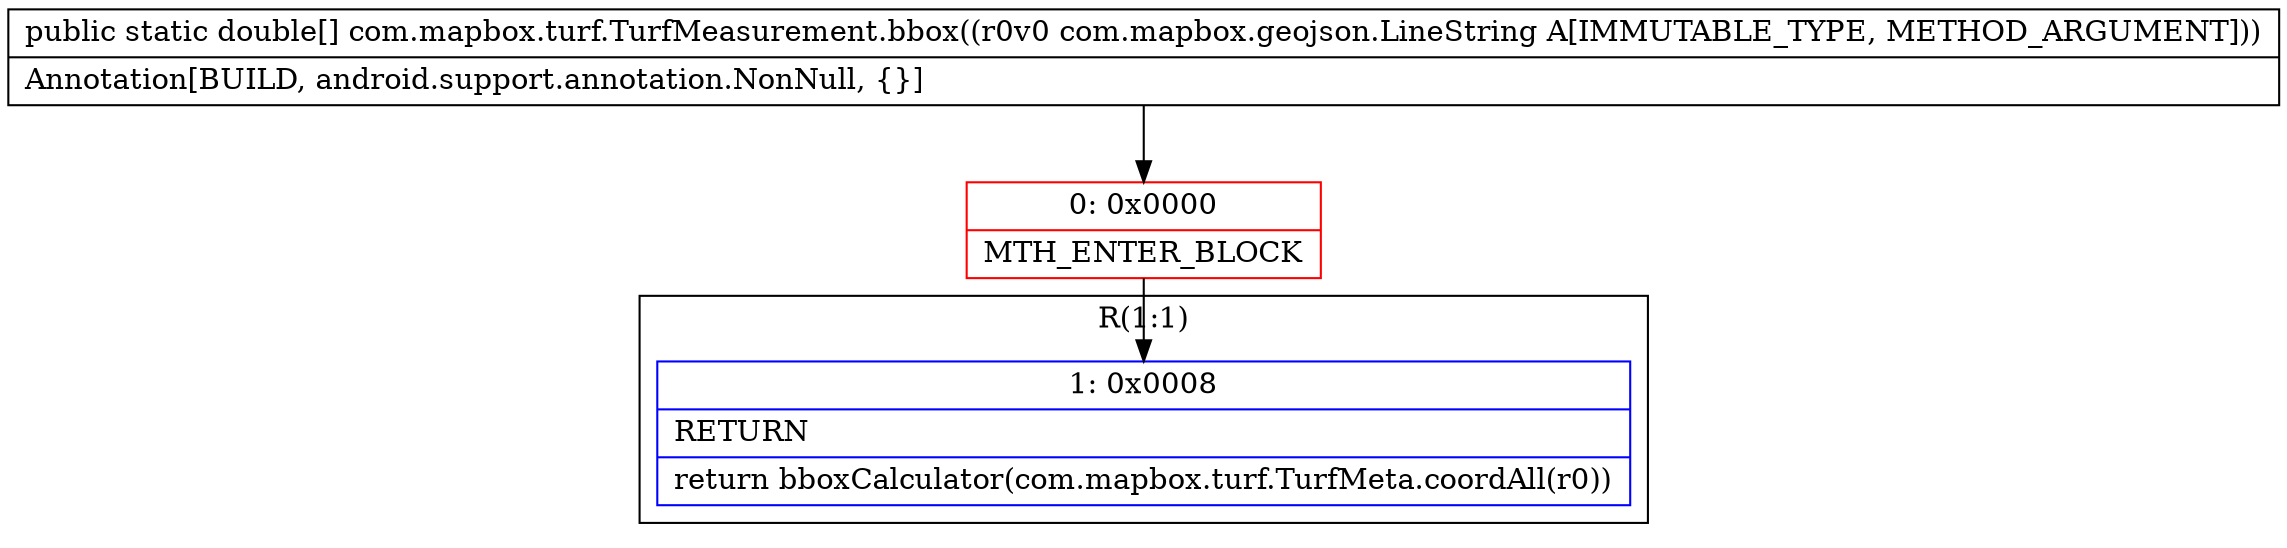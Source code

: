 digraph "CFG forcom.mapbox.turf.TurfMeasurement.bbox(Lcom\/mapbox\/geojson\/LineString;)[D" {
subgraph cluster_Region_456177175 {
label = "R(1:1)";
node [shape=record,color=blue];
Node_1 [shape=record,label="{1\:\ 0x0008|RETURN\l|return bboxCalculator(com.mapbox.turf.TurfMeta.coordAll(r0))\l}"];
}
Node_0 [shape=record,color=red,label="{0\:\ 0x0000|MTH_ENTER_BLOCK\l}"];
MethodNode[shape=record,label="{public static double[] com.mapbox.turf.TurfMeasurement.bbox((r0v0 com.mapbox.geojson.LineString A[IMMUTABLE_TYPE, METHOD_ARGUMENT]))  | Annotation[BUILD, android.support.annotation.NonNull, \{\}]\l}"];
MethodNode -> Node_0;
Node_0 -> Node_1;
}


